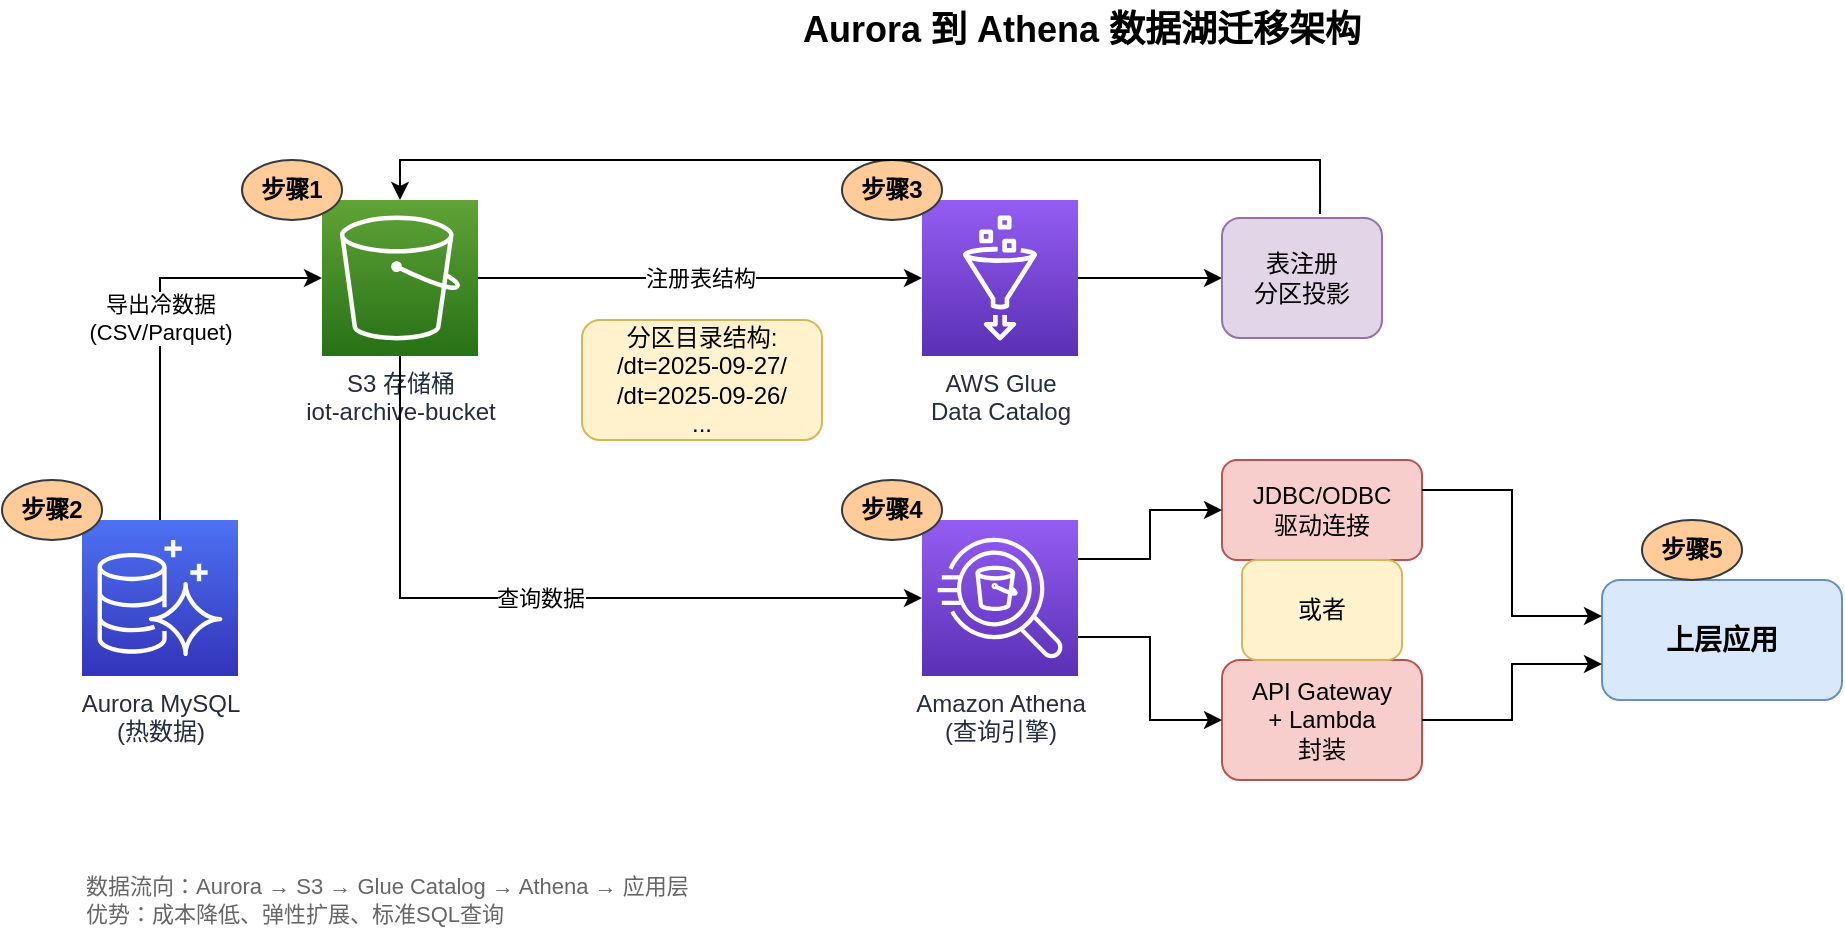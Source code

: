 <mxfile version="28.2.5">
  <diagram name="Athena数据湖架构" id="riOxcXWt8IJv7SLLynOK">
    <mxGraphModel dx="1426" dy="790" grid="1" gridSize="10" guides="1" tooltips="1" connect="1" arrows="1" fold="1" page="1" pageScale="1" pageWidth="827" pageHeight="1169" math="0" shadow="0">
      <root>
        <mxCell id="0" />
        <mxCell id="1" parent="0" />
        <mxCell id="rm0nPTYw9YkT588bfk8z-1" value="Aurora 到 Athena 数据湖迁移架构" style="text;html=1;strokeColor=none;fillColor=none;align=center;verticalAlign=middle;whiteSpace=wrap;rounded=0;fontSize=18;fontStyle=1;" vertex="1" parent="1">
          <mxGeometry x="400" y="20" width="360" height="30" as="geometry" />
        </mxCell>
        <mxCell id="rm0nPTYw9YkT588bfk8z-2" value="S3 存储桶&#xa;iot-archive-bucket" style="sketch=0;points=[[0,0,0],[0.25,0,0],[0.5,0,0],[0.75,0,0],[1,0,0],[0,1,0],[0.25,1,0],[0.5,1,0],[0.75,1,0],[1,1,0],[0,0.25,0],[0,0.5,0],[0,0.75,0],[1,0.25,0],[1,0.5,0],[1,0.75,0]];outlineConnect=0;fontColor=#232F3E;gradientColor=#60A337;gradientDirection=north;fillColor=#277116;strokeColor=#ffffff;dashed=0;verticalLabelPosition=bottom;verticalAlign=top;align=center;html=1;fontSize=12;fontStyle=0;aspect=fixed;shape=mxgraph.aws4.resourceIcon;resIcon=mxgraph.aws4.s3;" vertex="1" parent="1">
          <mxGeometry x="200" y="120" width="78" height="78" as="geometry" />
        </mxCell>
        <mxCell id="rm0nPTYw9YkT588bfk8z-3" value="分区目录结构:&#xa;/dt=2025-09-27/&#xa;/dt=2025-09-26/&#xa;..." style="rounded=1;whiteSpace=wrap;html=1;fillColor=#fff2cc;strokeColor=#d6b656;" vertex="1" parent="1">
          <mxGeometry x="330" y="180" width="120" height="60" as="geometry" />
        </mxCell>
        <mxCell id="rm0nPTYw9YkT588bfk8z-4" value="Aurora MySQL&#xa;(热数据)" style="sketch=0;points=[[0,0,0],[0.25,0,0],[0.5,0,0],[0.75,0,0],[1,0,0],[0,1,0],[0.25,1,0],[0.5,1,0],[0.75,1,0],[1,1,0],[0,0.25,0],[0,0.5,0],[0,0.75,0],[1,0.25,0],[1,0.5,0],[1,0.75,0]];outlineConnect=0;fontColor=#232F3E;gradientColor=#4D72F3;gradientDirection=north;fillColor=#3334B9;strokeColor=#ffffff;dashed=0;verticalLabelPosition=bottom;verticalAlign=top;align=center;html=1;fontSize=12;fontStyle=0;aspect=fixed;shape=mxgraph.aws4.resourceIcon;resIcon=mxgraph.aws4.aurora;" vertex="1" parent="1">
          <mxGeometry x="80" y="280" width="78" height="78" as="geometry" />
        </mxCell>
        <mxCell id="rm0nPTYw9YkT588bfk8z-5" value="导出冷数据&#xa;(CSV/Parquet)" style="edgeStyle=orthogonalEdgeStyle;rounded=0;orthogonalLoop=1;jettySize=auto;html=1;exitX=0.5;exitY=0;exitDx=0;exitDy=0;exitPerimeter=0;entryX=0;entryY=0.5;entryDx=0;entryDy=0;entryPerimeter=0;" edge="1" parent="1" source="rm0nPTYw9YkT588bfk8z-4" target="rm0nPTYw9YkT588bfk8z-2">
          <mxGeometry relative="1" as="geometry" />
        </mxCell>
        <mxCell id="rm0nPTYw9YkT588bfk8z-26" value="" style="edgeStyle=orthogonalEdgeStyle;rounded=0;orthogonalLoop=1;jettySize=auto;html=1;" edge="1" parent="1" source="rm0nPTYw9YkT588bfk8z-6" target="rm0nPTYw9YkT588bfk8z-7">
          <mxGeometry relative="1" as="geometry" />
        </mxCell>
        <mxCell id="rm0nPTYw9YkT588bfk8z-6" value="AWS Glue&#xa;Data Catalog" style="sketch=0;points=[[0,0,0],[0.25,0,0],[0.5,0,0],[0.75,0,0],[1,0,0],[0,1,0],[0.25,1,0],[0.5,1,0],[0.75,1,0],[1,1,0],[0,0.25,0],[0,0.5,0],[0,0.75,0],[1,0.25,0],[1,0.5,0],[1,0.75,0]];outlineConnect=0;fontColor=#232F3E;gradientColor=#945DF2;gradientDirection=north;fillColor=#5A30B5;strokeColor=#ffffff;dashed=0;verticalLabelPosition=bottom;verticalAlign=top;align=center;html=1;fontSize=12;fontStyle=0;aspect=fixed;shape=mxgraph.aws4.resourceIcon;resIcon=mxgraph.aws4.glue;" vertex="1" parent="1">
          <mxGeometry x="500" y="120" width="78" height="78" as="geometry" />
        </mxCell>
        <mxCell id="rm0nPTYw9YkT588bfk8z-7" value="表注册&#xa;分区投影" style="rounded=1;whiteSpace=wrap;html=1;fillColor=#e1d5e7;strokeColor=#9673a6;" vertex="1" parent="1">
          <mxGeometry x="650" y="129" width="80" height="60" as="geometry" />
        </mxCell>
        <mxCell id="rm0nPTYw9YkT588bfk8z-8" value="注册表结构" style="edgeStyle=orthogonalEdgeStyle;rounded=0;orthogonalLoop=1;jettySize=auto;html=1;exitX=1;exitY=0.5;exitDx=0;exitDy=0;exitPerimeter=0;entryX=0;entryY=0.5;entryDx=0;entryDy=0;entryPerimeter=0;" edge="1" parent="1" source="rm0nPTYw9YkT588bfk8z-2" target="rm0nPTYw9YkT588bfk8z-6">
          <mxGeometry relative="1" as="geometry" />
        </mxCell>
        <mxCell id="rm0nPTYw9YkT588bfk8z-9" value="Amazon Athena&#xa;(查询引擎)" style="sketch=0;points=[[0,0,0],[0.25,0,0],[0.5,0,0],[0.75,0,0],[1,0,0],[0,1,0],[0.25,1,0],[0.5,1,0],[0.75,1,0],[1,1,0],[0,0.25,0],[0,0.5,0],[0,0.75,0],[1,0.25,0],[1,0.5,0],[1,0.75,0]];outlineConnect=0;fontColor=#232F3E;gradientColor=#945DF2;gradientDirection=north;fillColor=#5A30B5;strokeColor=#ffffff;dashed=0;verticalLabelPosition=bottom;verticalAlign=top;align=center;html=1;fontSize=12;fontStyle=0;aspect=fixed;shape=mxgraph.aws4.resourceIcon;resIcon=mxgraph.aws4.athena;" vertex="1" parent="1">
          <mxGeometry x="500" y="280" width="78" height="78" as="geometry" />
        </mxCell>
        <mxCell id="rm0nPTYw9YkT588bfk8z-11" value="查询数据" style="edgeStyle=orthogonalEdgeStyle;rounded=0;orthogonalLoop=1;jettySize=auto;html=1;exitX=0.5;exitY=1;exitDx=0;exitDy=0;exitPerimeter=0;entryX=0;entryY=0.5;entryDx=0;entryDy=0;entryPerimeter=0;" edge="1" parent="1" source="rm0nPTYw9YkT588bfk8z-2" target="rm0nPTYw9YkT588bfk8z-9">
          <mxGeometry relative="1" as="geometry" />
        </mxCell>
        <mxCell id="rm0nPTYw9YkT588bfk8z-12" value="上层应用" style="rounded=1;whiteSpace=wrap;html=1;fillColor=#dae8fc;strokeColor=#6c8ebf;fontSize=14;fontStyle=1;" vertex="1" parent="1">
          <mxGeometry x="840" y="310" width="120" height="60" as="geometry" />
        </mxCell>
        <mxCell id="rm0nPTYw9YkT588bfk8z-13" value="JDBC/ODBC&#xa;驱动连接" style="rounded=1;whiteSpace=wrap;html=1;fillColor=#f8cecc;strokeColor=#b85450;" vertex="1" parent="1">
          <mxGeometry x="650" y="250" width="100" height="50" as="geometry" />
        </mxCell>
        <mxCell id="rm0nPTYw9YkT588bfk8z-14" value="API Gateway&#xa;+ Lambda&#xa;封装" style="rounded=1;whiteSpace=wrap;html=1;fillColor=#f8cecc;strokeColor=#b85450;" vertex="1" parent="1">
          <mxGeometry x="650" y="350" width="100" height="60" as="geometry" />
        </mxCell>
        <mxCell id="rm0nPTYw9YkT588bfk8z-15" value="" style="edgeStyle=orthogonalEdgeStyle;rounded=0;orthogonalLoop=1;jettySize=auto;html=1;exitX=1;exitY=0.25;exitDx=0;exitDy=0;exitPerimeter=0;entryX=0;entryY=0.5;entryDx=0;entryDy=0;" edge="1" parent="1" source="rm0nPTYw9YkT588bfk8z-9" target="rm0nPTYw9YkT588bfk8z-13">
          <mxGeometry relative="1" as="geometry" />
        </mxCell>
        <mxCell id="rm0nPTYw9YkT588bfk8z-16" value="" style="edgeStyle=orthogonalEdgeStyle;rounded=0;orthogonalLoop=1;jettySize=auto;html=1;exitX=1;exitY=0.75;exitDx=0;exitDy=0;exitPerimeter=0;entryX=0;entryY=0.5;entryDx=0;entryDy=0;" edge="1" parent="1" source="rm0nPTYw9YkT588bfk8z-9" target="rm0nPTYw9YkT588bfk8z-14">
          <mxGeometry relative="1" as="geometry" />
        </mxCell>
        <mxCell id="rm0nPTYw9YkT588bfk8z-17" value="" style="edgeStyle=orthogonalEdgeStyle;rounded=0;orthogonalLoop=1;jettySize=auto;html=1;exitX=1;exitY=0.3;exitDx=0;exitDy=0;entryX=0;entryY=0.3;entryDx=0;entryDy=0;" edge="1" parent="1" source="rm0nPTYw9YkT588bfk8z-13" target="rm0nPTYw9YkT588bfk8z-12">
          <mxGeometry relative="1" as="geometry" />
        </mxCell>
        <mxCell id="rm0nPTYw9YkT588bfk8z-18" value="" style="edgeStyle=orthogonalEdgeStyle;rounded=0;orthogonalLoop=1;jettySize=auto;html=1;exitX=1;exitY=0.5;exitDx=0;exitDy=0;entryX=0;entryY=0.7;entryDx=0;entryDy=0;" edge="1" parent="1" source="rm0nPTYw9YkT588bfk8z-14" target="rm0nPTYw9YkT588bfk8z-12">
          <mxGeometry relative="1" as="geometry" />
        </mxCell>
        <mxCell id="rm0nPTYw9YkT588bfk8z-19" value="步骤1" style="ellipse;whiteSpace=wrap;html=1;fillColor=#ffcc99;strokeColor=#36393d;fontSize=12;fontStyle=1;" vertex="1" parent="1">
          <mxGeometry x="160" y="100" width="50" height="30" as="geometry" />
        </mxCell>
        <mxCell id="rm0nPTYw9YkT588bfk8z-20" value="步骤2" style="ellipse;whiteSpace=wrap;html=1;fillColor=#ffcc99;strokeColor=#36393d;fontSize=12;fontStyle=1;" vertex="1" parent="1">
          <mxGeometry x="40" y="260" width="50" height="30" as="geometry" />
        </mxCell>
        <mxCell id="rm0nPTYw9YkT588bfk8z-21" value="步骤3" style="ellipse;whiteSpace=wrap;html=1;fillColor=#ffcc99;strokeColor=#36393d;fontSize=12;fontStyle=1;" vertex="1" parent="1">
          <mxGeometry x="460" y="100" width="50" height="30" as="geometry" />
        </mxCell>
        <mxCell id="rm0nPTYw9YkT588bfk8z-22" value="步骤4" style="ellipse;whiteSpace=wrap;html=1;fillColor=#ffcc99;strokeColor=#36393d;fontSize=12;fontStyle=1;" vertex="1" parent="1">
          <mxGeometry x="460" y="260" width="50" height="30" as="geometry" />
        </mxCell>
        <mxCell id="rm0nPTYw9YkT588bfk8z-23" value="步骤5" style="ellipse;whiteSpace=wrap;html=1;fillColor=#ffcc99;strokeColor=#36393d;fontSize=12;fontStyle=1;" vertex="1" parent="1">
          <mxGeometry x="860" y="280" width="50" height="30" as="geometry" />
        </mxCell>
        <mxCell id="rm0nPTYw9YkT588bfk8z-24" value="数据流向：Aurora → S3 → Glue Catalog → Athena → 应用层&#xa;优势：成本降低、弹性扩展、标准SQL查询" style="text;html=1;strokeColor=none;fillColor=none;align=left;verticalAlign=middle;whiteSpace=wrap;rounded=0;fontSize=11;fontColor=#666666;" vertex="1" parent="1">
          <mxGeometry x="80" y="450" width="400" height="40" as="geometry" />
        </mxCell>
        <mxCell id="rm0nPTYw9YkT588bfk8z-25" value="或者" style="rounded=1;whiteSpace=wrap;html=1;fillColor=#fff2cc;strokeColor=#d6b656;" vertex="1" parent="1">
          <mxGeometry x="660" y="300" width="80" height="50" as="geometry" />
        </mxCell>
        <mxCell id="rm0nPTYw9YkT588bfk8z-27" style="edgeStyle=orthogonalEdgeStyle;rounded=0;orthogonalLoop=1;jettySize=auto;html=1;entryX=0.5;entryY=0;entryDx=0;entryDy=0;entryPerimeter=0;exitX=0.613;exitY=-0.033;exitDx=0;exitDy=0;exitPerimeter=0;" edge="1" parent="1" source="rm0nPTYw9YkT588bfk8z-7" target="rm0nPTYw9YkT588bfk8z-2">
          <mxGeometry relative="1" as="geometry">
            <Array as="points">
              <mxPoint x="699" y="100" />
              <mxPoint x="239" y="100" />
            </Array>
          </mxGeometry>
        </mxCell>
      </root>
    </mxGraphModel>
  </diagram>
</mxfile>
